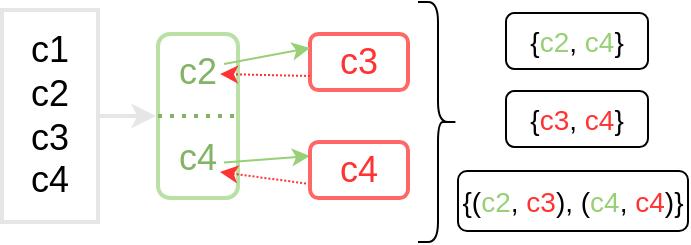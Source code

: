 <mxfile version="14.9.3" type="github">
  <diagram id="UuyM_oUdFWU5R_c15sy-" name="Page-1">
    <mxGraphModel dx="513" dy="251" grid="0" gridSize="10" guides="1" tooltips="1" connect="1" arrows="1" fold="1" page="1" pageScale="1" pageWidth="370" pageHeight="130" background="none" math="0" shadow="0">
      <root>
        <mxCell id="0" />
        <mxCell id="1" parent="0" />
        <mxCell id="mq48uiGyVeRLuxjSBMTR-15" style="edgeStyle=orthogonalEdgeStyle;rounded=0;orthogonalLoop=1;jettySize=auto;html=1;exitX=1;exitY=0.5;exitDx=0;exitDy=0;strokeColor=#E6E6E6;strokeWidth=2;" edge="1" parent="1" source="7Fjtuf2y4Gno0_X98hwX-4">
          <mxGeometry relative="1" as="geometry">
            <mxPoint x="86.974" y="60.286" as="targetPoint" />
          </mxGeometry>
        </mxCell>
        <mxCell id="7Fjtuf2y4Gno0_X98hwX-4" value="&lt;font style=&quot;font-size: 18px&quot;&gt;c1&lt;br&gt;c2&lt;br&gt;c3&lt;br&gt;c4&lt;/font&gt;" style="rounded=0;whiteSpace=wrap;html=1;strokeWidth=2;strokeColor=#E6E6E6;" parent="1" vertex="1">
          <mxGeometry x="10" y="7" width="48" height="106" as="geometry" />
        </mxCell>
        <mxCell id="mq48uiGyVeRLuxjSBMTR-1" value="&lt;span style=&quot;font-size: 18px&quot;&gt;&lt;font color=&quot;#82b366&quot;&gt;c2&lt;br&gt;&lt;br&gt;c4&lt;/font&gt;&lt;/span&gt;" style="rounded=1;whiteSpace=wrap;html=1;strokeWidth=2;strokeColor=#B9E0A5;sketch=0;" vertex="1" parent="1">
          <mxGeometry x="88" y="19" width="40" height="82" as="geometry" />
        </mxCell>
        <mxCell id="mq48uiGyVeRLuxjSBMTR-2" value="&lt;span style=&quot;font-size: 18px&quot;&gt;&lt;font color=&quot;#ff3333&quot;&gt;c3&lt;/font&gt;&lt;/span&gt;" style="rounded=1;whiteSpace=wrap;html=1;strokeWidth=2;strokeColor=#FF6666;" vertex="1" parent="1">
          <mxGeometry x="164" y="19" width="49" height="28" as="geometry" />
        </mxCell>
        <mxCell id="mq48uiGyVeRLuxjSBMTR-5" value="" style="shape=curlyBracket;whiteSpace=wrap;html=1;rounded=1;flipH=1;" vertex="1" parent="1">
          <mxGeometry x="218" y="3" width="20" height="120" as="geometry" />
        </mxCell>
        <mxCell id="mq48uiGyVeRLuxjSBMTR-6" value="" style="endArrow=none;dashed=1;html=1;dashPattern=1 2;strokeWidth=2;exitX=0;exitY=0.5;exitDx=0;exitDy=0;fillColor=#fff2cc;strokeColor=#82B366;" edge="1" parent="1" source="mq48uiGyVeRLuxjSBMTR-1">
          <mxGeometry width="50" height="50" relative="1" as="geometry">
            <mxPoint x="87" y="98" as="sourcePoint" />
            <mxPoint x="128" y="60" as="targetPoint" />
          </mxGeometry>
        </mxCell>
        <mxCell id="mq48uiGyVeRLuxjSBMTR-7" value="" style="endArrow=classic;html=1;entryX=0;entryY=0.25;entryDx=0;entryDy=0;strokeColor=#97D077;" edge="1" parent="1" target="mq48uiGyVeRLuxjSBMTR-2">
          <mxGeometry width="50" height="50" relative="1" as="geometry">
            <mxPoint x="121" y="34" as="sourcePoint" />
            <mxPoint x="161" y="24" as="targetPoint" />
            <Array as="points" />
          </mxGeometry>
        </mxCell>
        <mxCell id="mq48uiGyVeRLuxjSBMTR-10" value="" style="endArrow=classic;html=1;exitX=0.825;exitY=0.244;exitDx=0;exitDy=0;exitPerimeter=0;entryX=0;entryY=0.25;entryDx=0;entryDy=0;strokeColor=#97D077;" edge="1" parent="1" target="mq48uiGyVeRLuxjSBMTR-18">
          <mxGeometry width="50" height="50" relative="1" as="geometry">
            <mxPoint x="121" y="83.258" as="sourcePoint" />
            <mxPoint x="164" y="84.5" as="targetPoint" />
            <Array as="points" />
          </mxGeometry>
        </mxCell>
        <mxCell id="mq48uiGyVeRLuxjSBMTR-11" value="" style="endArrow=classic;html=1;exitX=0;exitY=0.75;exitDx=0;exitDy=0;dashed=1;dashPattern=1 1;strokeColor=#FF3333;" edge="1" parent="1" source="mq48uiGyVeRLuxjSBMTR-18">
          <mxGeometry width="50" height="50" relative="1" as="geometry">
            <mxPoint x="164" y="101" as="sourcePoint" />
            <mxPoint x="119" y="88" as="targetPoint" />
            <Array as="points" />
          </mxGeometry>
        </mxCell>
        <mxCell id="mq48uiGyVeRLuxjSBMTR-13" value="" style="endArrow=classic;html=1;exitX=0;exitY=0.75;exitDx=0;exitDy=0;dashed=1;dashPattern=1 1;strokeColor=#FF3333;" edge="1" parent="1" source="mq48uiGyVeRLuxjSBMTR-2">
          <mxGeometry width="50" height="50" relative="1" as="geometry">
            <mxPoint x="164" y="52" as="sourcePoint" />
            <mxPoint x="119" y="39" as="targetPoint" />
            <Array as="points" />
          </mxGeometry>
        </mxCell>
        <mxCell id="mq48uiGyVeRLuxjSBMTR-14" value="&lt;font style=&quot;font-size: 14px&quot;&gt;{(&lt;font color=&quot;#97d077&quot;&gt;c2&lt;/font&gt;, &lt;font color=&quot;#ff3333&quot;&gt;c3&lt;/font&gt;), (&lt;font color=&quot;#97d077&quot;&gt;c4&lt;/font&gt;, &lt;font color=&quot;#ff3333&quot;&gt;c4&lt;/font&gt;)}&lt;/font&gt;" style="rounded=1;whiteSpace=wrap;html=1;strokeWidth=1;perimeterSpacing=0;" vertex="1" parent="1">
          <mxGeometry x="238" y="87.5" width="115" height="30" as="geometry" />
        </mxCell>
        <mxCell id="mq48uiGyVeRLuxjSBMTR-16" value="&lt;span style=&quot;font-size: 14px&quot;&gt;{&lt;font color=&quot;#97d077&quot;&gt;c2&lt;/font&gt;, &lt;font color=&quot;#97d077&quot;&gt;c4&lt;/font&gt;}&lt;/span&gt;" style="rounded=1;whiteSpace=wrap;html=1;strokeWidth=1;perimeterSpacing=0;" vertex="1" parent="1">
          <mxGeometry x="262" y="8.5" width="71" height="28" as="geometry" />
        </mxCell>
        <mxCell id="mq48uiGyVeRLuxjSBMTR-17" value="&lt;span style=&quot;font-size: 14px&quot;&gt;{&lt;font color=&quot;#ff3333&quot;&gt;c3&lt;/font&gt;, &lt;font color=&quot;#ff3333&quot;&gt;c4&lt;/font&gt;}&lt;/span&gt;" style="rounded=1;whiteSpace=wrap;html=1;strokeWidth=1;perimeterSpacing=0;" vertex="1" parent="1">
          <mxGeometry x="262" y="47.5" width="71" height="28" as="geometry" />
        </mxCell>
        <mxCell id="mq48uiGyVeRLuxjSBMTR-18" value="&lt;span style=&quot;font-size: 18px&quot;&gt;&lt;font color=&quot;#ff3333&quot;&gt;c4&lt;/font&gt;&lt;/span&gt;" style="rounded=1;whiteSpace=wrap;html=1;strokeWidth=2;strokeColor=#FF6666;" vertex="1" parent="1">
          <mxGeometry x="164" y="73" width="49" height="28" as="geometry" />
        </mxCell>
      </root>
    </mxGraphModel>
  </diagram>
</mxfile>

